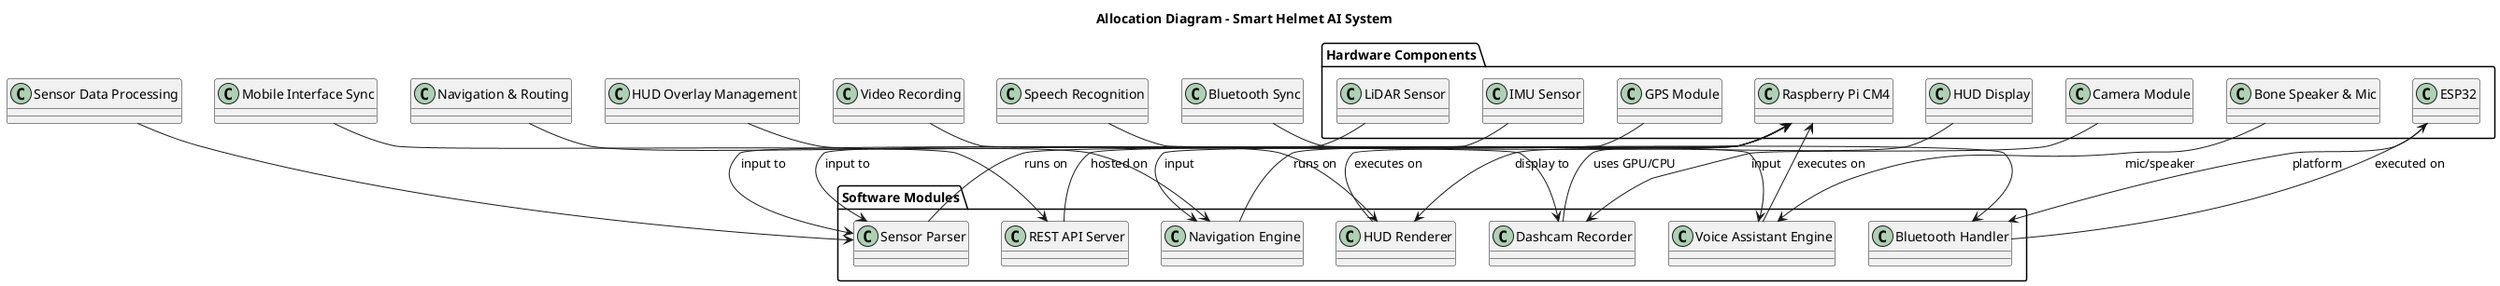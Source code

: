 @startuml
title Allocation Diagram – Smart Helmet AI System

'=== Komponen Fisik ===
package "Hardware Components" {
  class "Raspberry Pi CM4" as PiCM4
  class "ESP32" as ESP32
  class "LiDAR Sensor" as LiDAR
  class "IMU Sensor" as IMU
  class "GPS Module" as GPS
  class "HUD Display" as HUD
  class "Camera Module" as Camera
  class "Bone Speaker & Mic" as AudioHW
}

'=== Komponen Software ===
package "Software Modules" {
  class "Voice Assistant Engine" as VoiceAI
  class "HUD Renderer" as HUDRenderer
  class "Sensor Parser" as SensorSW
  class "Navigation Engine" as NavEngine
  class "Dashcam Recorder" as CamSW
  class "REST API Server" as APIServer
  class "Bluetooth Handler" as BLEHandler
}

'=== Alokasi Fungsi ===
"Speech Recognition" --> VoiceAI
"Navigation & Routing" --> NavEngine
"HUD Overlay Management" --> HUDRenderer
"Sensor Data Processing" --> SensorSW
"Video Recording" --> CamSW
"Mobile Interface Sync" --> APIServer
"Bluetooth Sync" --> BLEHandler

'=== Alokasi Komponen Fisik ke Fungsi ===
VoiceAI --> PiCM4 : executes on
HUDRenderer --> PiCM4 : executes on
SensorSW --> PiCM4 : runs on
NavEngine --> PiCM4 : runs on
CamSW --> PiCM4 : uses GPU/CPU
APIServer --> PiCM4 : hosted on
BLEHandler --> ESP32 : executed on

LiDAR --> SensorSW : input to
IMU --> SensorSW : input to
GPS --> NavEngine : input
Camera --> CamSW : input
HUD --> HUDRenderer : display to
AudioHW --> VoiceAI : mic/speaker
ESP32 --> BLEHandler : platform

@enduml
